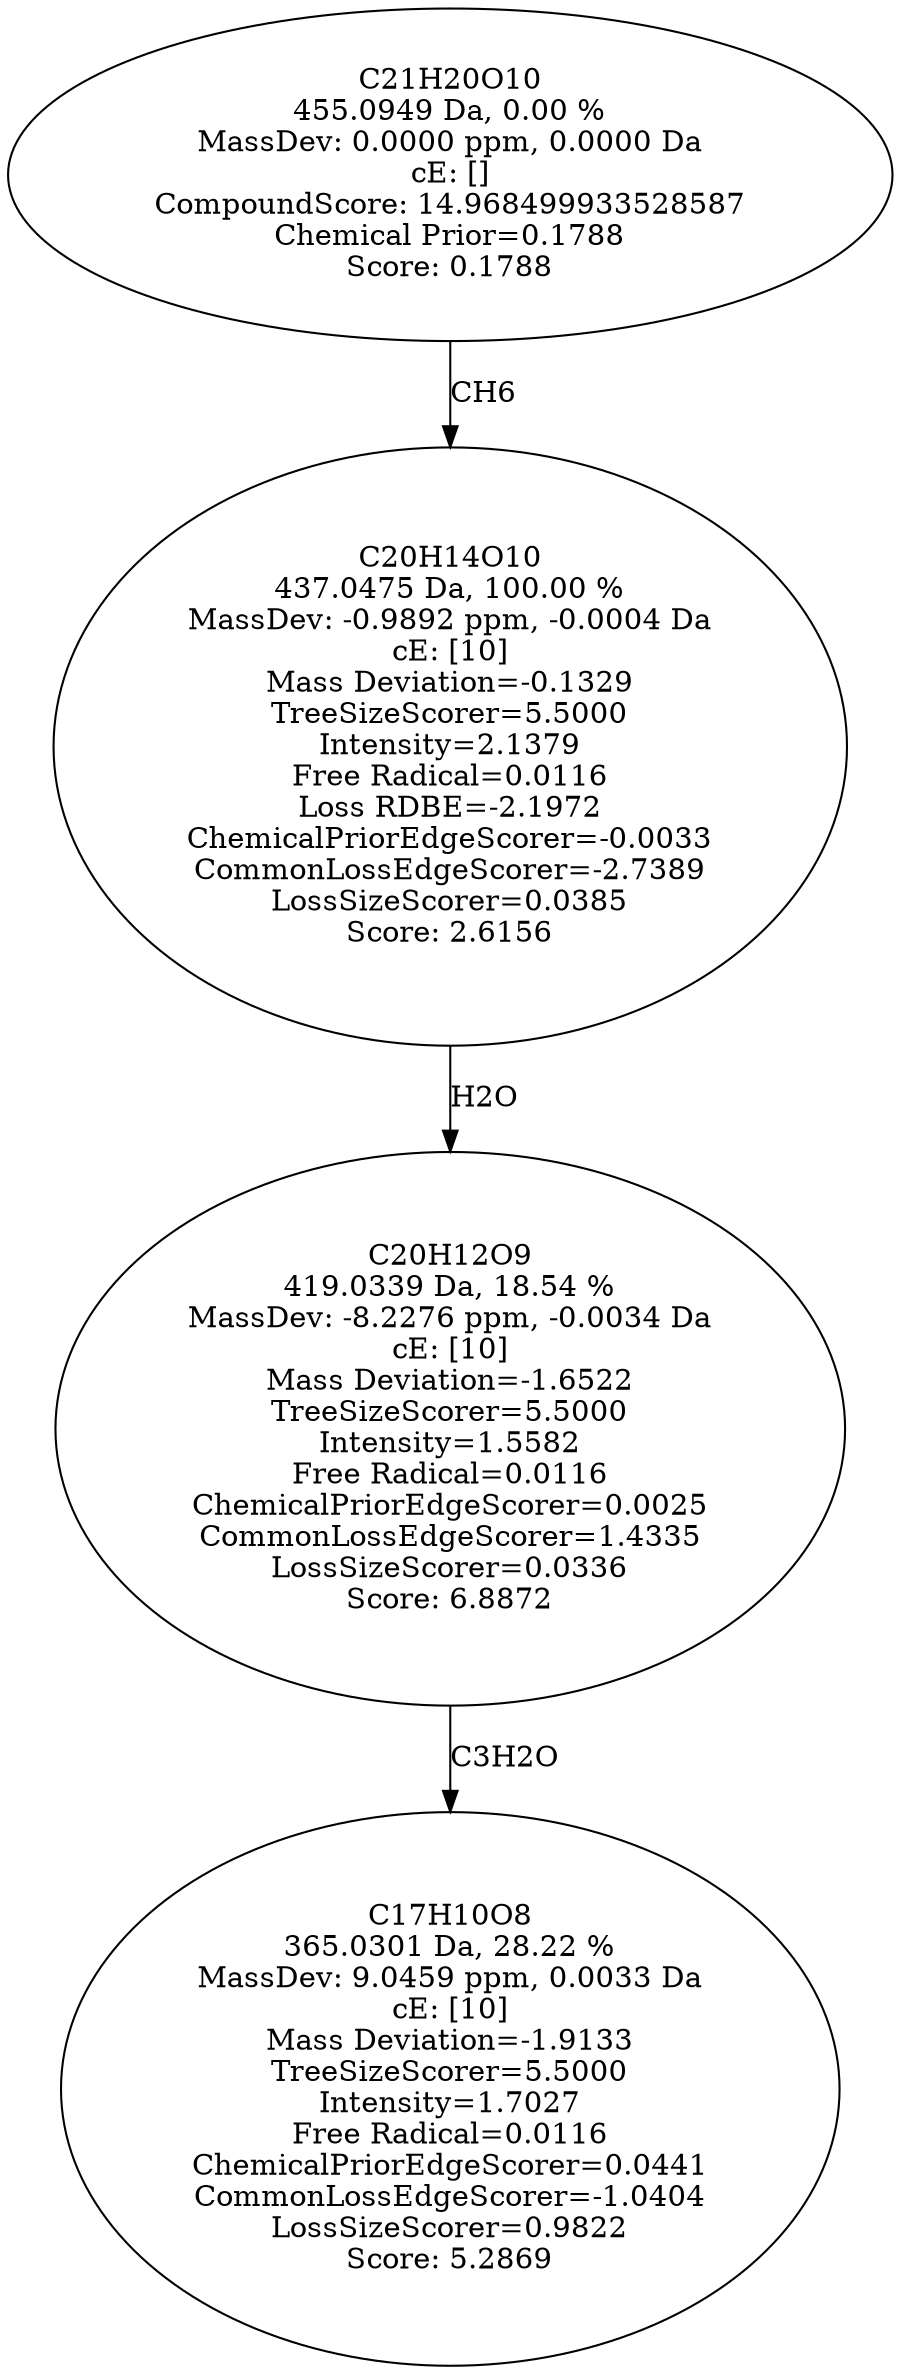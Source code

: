 strict digraph {
v1 [label="C17H10O8\n365.0301 Da, 28.22 %\nMassDev: 9.0459 ppm, 0.0033 Da\ncE: [10]\nMass Deviation=-1.9133\nTreeSizeScorer=5.5000\nIntensity=1.7027\nFree Radical=0.0116\nChemicalPriorEdgeScorer=0.0441\nCommonLossEdgeScorer=-1.0404\nLossSizeScorer=0.9822\nScore: 5.2869"];
v2 [label="C20H12O9\n419.0339 Da, 18.54 %\nMassDev: -8.2276 ppm, -0.0034 Da\ncE: [10]\nMass Deviation=-1.6522\nTreeSizeScorer=5.5000\nIntensity=1.5582\nFree Radical=0.0116\nChemicalPriorEdgeScorer=0.0025\nCommonLossEdgeScorer=1.4335\nLossSizeScorer=0.0336\nScore: 6.8872"];
v3 [label="C20H14O10\n437.0475 Da, 100.00 %\nMassDev: -0.9892 ppm, -0.0004 Da\ncE: [10]\nMass Deviation=-0.1329\nTreeSizeScorer=5.5000\nIntensity=2.1379\nFree Radical=0.0116\nLoss RDBE=-2.1972\nChemicalPriorEdgeScorer=-0.0033\nCommonLossEdgeScorer=-2.7389\nLossSizeScorer=0.0385\nScore: 2.6156"];
v4 [label="C21H20O10\n455.0949 Da, 0.00 %\nMassDev: 0.0000 ppm, 0.0000 Da\ncE: []\nCompoundScore: 14.968499933528587\nChemical Prior=0.1788\nScore: 0.1788"];
v2 -> v1 [label="C3H2O"];
v3 -> v2 [label="H2O"];
v4 -> v3 [label="CH6"];
}